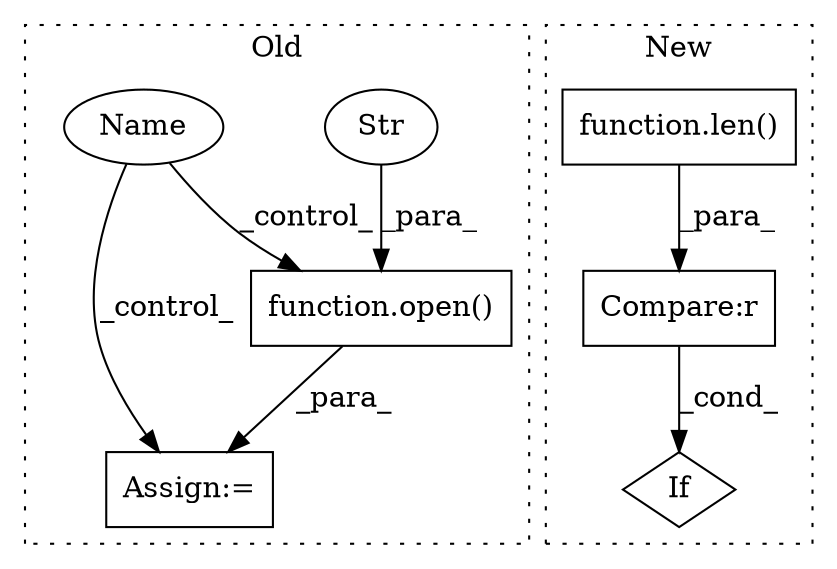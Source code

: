 digraph G {
subgraph cluster0 {
1 [label="function.open()" a="75" s="1114,1141" l="5,1" shape="box"];
3 [label="Str" a="66" s="1138" l="3" shape="ellipse"];
4 [label="Assign:=" a="68" s="1171" l="3" shape="box"];
7 [label="Name" a="87" s="979" l="10" shape="ellipse"];
label = "Old";
style="dotted";
}
subgraph cluster1 {
2 [label="function.len()" a="75" s="1184,1192" l="4,1" shape="box"];
5 [label="If" a="96" s="1181" l="3" shape="diamond"];
6 [label="Compare:r" a="40" s="1184" l="13" shape="box"];
label = "New";
style="dotted";
}
1 -> 4 [label="_para_"];
2 -> 6 [label="_para_"];
3 -> 1 [label="_para_"];
6 -> 5 [label="_cond_"];
7 -> 1 [label="_control_"];
7 -> 4 [label="_control_"];
}